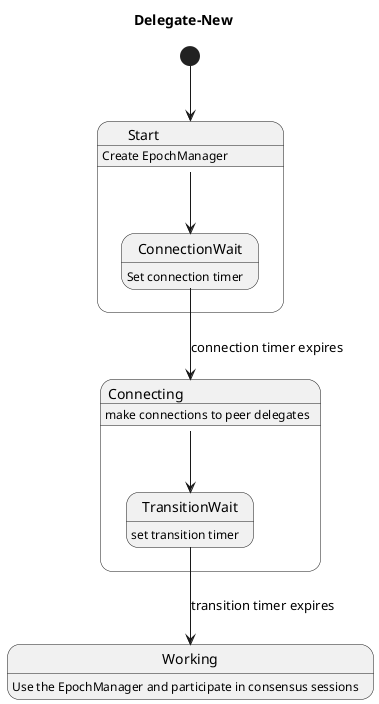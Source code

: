 
@startuml

Title Delegate-New

[*] --> Start

State Start{
	Start : Create EpochManager
	Start --> ConnectionWait 
	ConnectionWait : Set connection timer
}

ConnectionWait --> Connecting : connection timer expires

State Connecting{
	Connecting : make connections to peer delegates
	Connecting --> TransitionWait
	TransitionWait : set transition timer
}

TransitionWait --> Working : transition timer expires

State Working{
	Working : Use the EpochManager and participate in consensus sessions
}


@enduml

note "TBD, DELETE this diagram! it won't be needed if we forward requests in the pre-prepare individually" as N2
note "Clock-diff-max: the maximum clock difference allowed among delegates." as N2
note "Epoch-start-time_i: the starting time of the epoch_i." as N3
note "Epoch-transition-period_i: [Epoch-start-time_i - Clock-diff-max, Epoch-start-time_i + Clock-diff-max]" as N4
note "Epoch-transition-start-time_i: Epoch-start-time_i - Clock-diff-max" as N5
note "Epoch-transition-end-time_i: Epoch-start-time_i + Clock-diff-max" as N6
note "Delegate_epoch_i: a delegate of epoch_i." as N7
note "Delegate-new_epoch_i: a node added to the set of delegates at the beginning of epoch_i" as N8
note "Delegate-retired_epoch_i: a delegate of epoch_{i-1}, but not longer in epoch_i. " as N9
note "Delegate-existing_epoch_i: (TODO better name) the set of delegate_epoch_i - the set of delegates-new_epoch_i." as N10
note "E#_i: epoch number i in consensus messages" as N11

As a delegate-new_epoch_i, the core software shall start proposing pre-prepares 
only after epoch-transition-start-time_i according to its local clock.

As a delegate-new_epoch_i, the core software shall use e#_i in its pre-prepare messages.

As a delegate-new_epoch_i, receiving a pre-prepare message with e#_{i-1}, 
the the core software shall queue the transactions listed in the batch block into its primary waiting list 
if the node is the first primary of the transactions in epoch_i.

	
	MESSAGE_RECEIVED :	As defined in the delegate overview diagram, with an additional state "TRANSFER"
	MESSAGE_RECEIVED --> TRANSFER : received valid pre-prepare with e#_{i-1}\nand clock < Epoch-transition-end-time_i
		
	State TRANSFER {
		TRANSFER : for each transaction request,
		TRANSFER --> PRIMARY_CONSENSUS 	
		TRANSFER --> PRIMARY_CONSENSUS
		TRANSFER --> PRIMARY_CONSENSUS
	}
	note right of TRANSFER 
		More like an action diagram
	end note
	
	State PRIMARY_CONSENSUS{
		PRIMARY_CONSENSUS : as defined in the primary consensus diagram 
	}	
MESSAGE_RECEIVED : clock == Epoch-transition-start-time_i
	